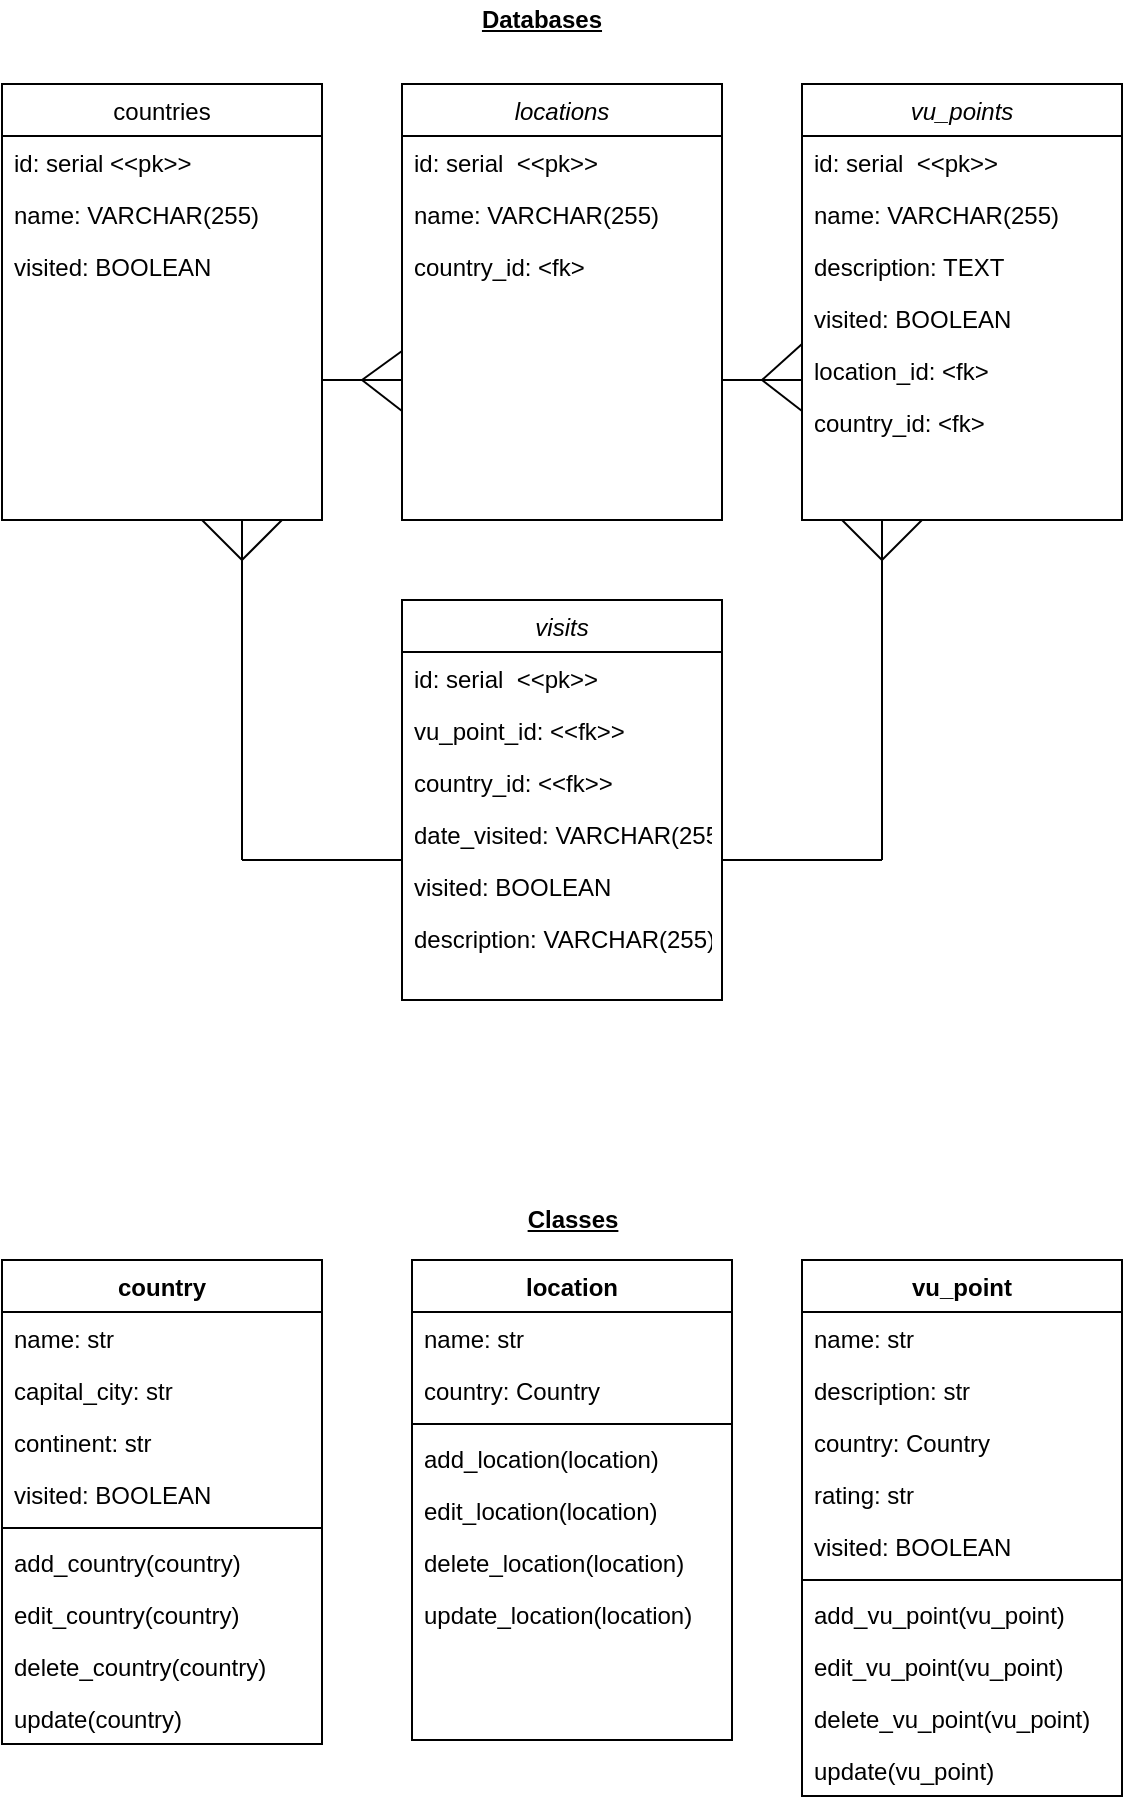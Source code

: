 <mxfile version="14.6.6" type="device"><diagram id="C5RBs43oDa-KdzZeNtuy" name="Page-1"><mxGraphModel dx="1666" dy="737" grid="1" gridSize="10" guides="1" tooltips="1" connect="1" arrows="1" fold="1" page="1" pageScale="1" pageWidth="827" pageHeight="1169" math="0" shadow="0"><root><mxCell id="WIyWlLk6GJQsqaUBKTNV-0"/><mxCell id="WIyWlLk6GJQsqaUBKTNV-1" parent="WIyWlLk6GJQsqaUBKTNV-0"/><mxCell id="zkfFHV4jXpPFQw0GAbJ--17" value="countries" style="swimlane;fontStyle=0;align=center;verticalAlign=top;childLayout=stackLayout;horizontal=1;startSize=26;horizontalStack=0;resizeParent=1;resizeLast=0;collapsible=1;marginBottom=0;rounded=0;shadow=0;strokeWidth=1;" parent="WIyWlLk6GJQsqaUBKTNV-1" vertex="1"><mxGeometry x="80" y="52" width="160" height="218" as="geometry"><mxRectangle x="550" y="140" width="160" height="26" as="alternateBounds"/></mxGeometry></mxCell><mxCell id="zkfFHV4jXpPFQw0GAbJ--18" value="id: serial &lt;&lt;pk&gt;&gt;" style="text;align=left;verticalAlign=top;spacingLeft=4;spacingRight=4;overflow=hidden;rotatable=0;points=[[0,0.5],[1,0.5]];portConstraint=eastwest;" parent="zkfFHV4jXpPFQw0GAbJ--17" vertex="1"><mxGeometry y="26" width="160" height="26" as="geometry"/></mxCell><mxCell id="zkfFHV4jXpPFQw0GAbJ--19" value="name: VARCHAR(255)" style="text;align=left;verticalAlign=top;spacingLeft=4;spacingRight=4;overflow=hidden;rotatable=0;points=[[0,0.5],[1,0.5]];portConstraint=eastwest;rounded=0;shadow=0;html=0;" parent="zkfFHV4jXpPFQw0GAbJ--17" vertex="1"><mxGeometry y="52" width="160" height="26" as="geometry"/></mxCell><mxCell id="zkfFHV4jXpPFQw0GAbJ--22" value="visited: BOOLEAN" style="text;align=left;verticalAlign=top;spacingLeft=4;spacingRight=4;overflow=hidden;rotatable=0;points=[[0,0.5],[1,0.5]];portConstraint=eastwest;rounded=0;shadow=0;html=0;" parent="zkfFHV4jXpPFQw0GAbJ--17" vertex="1"><mxGeometry y="78" width="160" height="30" as="geometry"/></mxCell><mxCell id="t9X4mKfFPGeHqSXfx-jk-0" value="vu_points" style="swimlane;fontStyle=2;align=center;verticalAlign=top;childLayout=stackLayout;horizontal=1;startSize=26;horizontalStack=0;resizeParent=1;resizeLast=0;collapsible=1;marginBottom=0;rounded=0;shadow=0;strokeWidth=1;" parent="WIyWlLk6GJQsqaUBKTNV-1" vertex="1"><mxGeometry x="480" y="52" width="160" height="218" as="geometry"><mxRectangle x="230" y="140" width="160" height="26" as="alternateBounds"/></mxGeometry></mxCell><mxCell id="t9X4mKfFPGeHqSXfx-jk-1" value="id: serial  &lt;&lt;pk&gt;&gt;" style="text;align=left;verticalAlign=top;spacingLeft=4;spacingRight=4;overflow=hidden;rotatable=0;points=[[0,0.5],[1,0.5]];portConstraint=eastwest;" parent="t9X4mKfFPGeHqSXfx-jk-0" vertex="1"><mxGeometry y="26" width="160" height="26" as="geometry"/></mxCell><mxCell id="t9X4mKfFPGeHqSXfx-jk-2" value="name: VARCHAR(255)" style="text;align=left;verticalAlign=top;spacingLeft=4;spacingRight=4;overflow=hidden;rotatable=0;points=[[0,0.5],[1,0.5]];portConstraint=eastwest;rounded=0;shadow=0;html=0;" parent="t9X4mKfFPGeHqSXfx-jk-0" vertex="1"><mxGeometry y="52" width="160" height="26" as="geometry"/></mxCell><mxCell id="t9X4mKfFPGeHqSXfx-jk-6" value="description: TEXT" style="text;align=left;verticalAlign=top;spacingLeft=4;spacingRight=4;overflow=hidden;rotatable=0;points=[[0,0.5],[1,0.5]];portConstraint=eastwest;rounded=0;shadow=0;html=0;" parent="t9X4mKfFPGeHqSXfx-jk-0" vertex="1"><mxGeometry y="78" width="160" height="26" as="geometry"/></mxCell><mxCell id="t9X4mKfFPGeHqSXfx-jk-20" value="visited: BOOLEAN" style="text;align=left;verticalAlign=top;spacingLeft=4;spacingRight=4;overflow=hidden;rotatable=0;points=[[0,0.5],[1,0.5]];portConstraint=eastwest;rounded=0;shadow=0;html=0;" parent="t9X4mKfFPGeHqSXfx-jk-0" vertex="1"><mxGeometry y="104" width="160" height="26" as="geometry"/></mxCell><mxCell id="t9X4mKfFPGeHqSXfx-jk-82" value="location_id: &lt;fk&gt;" style="text;align=left;verticalAlign=top;spacingLeft=4;spacingRight=4;overflow=hidden;rotatable=0;points=[[0,0.5],[1,0.5]];portConstraint=eastwest;rounded=0;shadow=0;html=0;" parent="t9X4mKfFPGeHqSXfx-jk-0" vertex="1"><mxGeometry y="130" width="160" height="26" as="geometry"/></mxCell><mxCell id="t9X4mKfFPGeHqSXfx-jk-7" value="country_id: &lt;fk&gt;" style="text;align=left;verticalAlign=top;spacingLeft=4;spacingRight=4;overflow=hidden;rotatable=0;points=[[0,0.5],[1,0.5]];portConstraint=eastwest;rounded=0;shadow=0;html=0;" parent="t9X4mKfFPGeHqSXfx-jk-0" vertex="1"><mxGeometry y="156" width="160" height="26" as="geometry"/></mxCell><mxCell id="t9X4mKfFPGeHqSXfx-jk-18" value="Databases" style="text;html=1;strokeColor=none;fillColor=none;align=center;verticalAlign=middle;whiteSpace=wrap;rounded=0;fontStyle=5" parent="WIyWlLk6GJQsqaUBKTNV-1" vertex="1"><mxGeometry x="305" y="10" width="90" height="20" as="geometry"/></mxCell><mxCell id="t9X4mKfFPGeHqSXfx-jk-21" value="visits&#10;" style="swimlane;fontStyle=2;align=center;verticalAlign=top;childLayout=stackLayout;horizontal=1;startSize=26;horizontalStack=0;resizeParent=1;resizeLast=0;collapsible=1;marginBottom=0;rounded=0;shadow=0;strokeWidth=1;" parent="WIyWlLk6GJQsqaUBKTNV-1" vertex="1"><mxGeometry x="280" y="310" width="160" height="200" as="geometry"><mxRectangle x="280" y="310" width="160" height="26" as="alternateBounds"/></mxGeometry></mxCell><mxCell id="t9X4mKfFPGeHqSXfx-jk-22" value="id: serial  &lt;&lt;pk&gt;&gt;" style="text;align=left;verticalAlign=top;spacingLeft=4;spacingRight=4;overflow=hidden;rotatable=0;points=[[0,0.5],[1,0.5]];portConstraint=eastwest;" parent="t9X4mKfFPGeHqSXfx-jk-21" vertex="1"><mxGeometry y="26" width="160" height="26" as="geometry"/></mxCell><mxCell id="t9X4mKfFPGeHqSXfx-jk-23" value="vu_point_id: &lt;&lt;fk&gt;&gt;" style="text;align=left;verticalAlign=top;spacingLeft=4;spacingRight=4;overflow=hidden;rotatable=0;points=[[0,0.5],[1,0.5]];portConstraint=eastwest;rounded=0;shadow=0;html=0;" parent="t9X4mKfFPGeHqSXfx-jk-21" vertex="1"><mxGeometry y="52" width="160" height="26" as="geometry"/></mxCell><mxCell id="t9X4mKfFPGeHqSXfx-jk-27" value="country_id: &lt;&lt;fk&gt;&gt;" style="text;align=left;verticalAlign=top;spacingLeft=4;spacingRight=4;overflow=hidden;rotatable=0;points=[[0,0.5],[1,0.5]];portConstraint=eastwest;rounded=0;shadow=0;html=0;" parent="t9X4mKfFPGeHqSXfx-jk-21" vertex="1"><mxGeometry y="78" width="160" height="26" as="geometry"/></mxCell><mxCell id="t9X4mKfFPGeHqSXfx-jk-24" value="date_visited: VARCHAR(255)&#10;" style="text;align=left;verticalAlign=top;spacingLeft=4;spacingRight=4;overflow=hidden;rotatable=0;points=[[0,0.5],[1,0.5]];portConstraint=eastwest;rounded=0;shadow=0;html=0;" parent="t9X4mKfFPGeHqSXfx-jk-21" vertex="1"><mxGeometry y="104" width="160" height="26" as="geometry"/></mxCell><mxCell id="t9X4mKfFPGeHqSXfx-jk-25" value="visited: BOOLEAN" style="text;align=left;verticalAlign=top;spacingLeft=4;spacingRight=4;overflow=hidden;rotatable=0;points=[[0,0.5],[1,0.5]];portConstraint=eastwest;rounded=0;shadow=0;html=0;" parent="t9X4mKfFPGeHqSXfx-jk-21" vertex="1"><mxGeometry y="130" width="160" height="26" as="geometry"/></mxCell><mxCell id="t9X4mKfFPGeHqSXfx-jk-26" value="description: VARCHAR(255)" style="text;align=left;verticalAlign=top;spacingLeft=4;spacingRight=4;overflow=hidden;rotatable=0;points=[[0,0.5],[1,0.5]];portConstraint=eastwest;rounded=0;shadow=0;html=0;" parent="t9X4mKfFPGeHqSXfx-jk-21" vertex="1"><mxGeometry y="156" width="160" height="26" as="geometry"/></mxCell><mxCell id="t9X4mKfFPGeHqSXfx-jk-42" value="Classes" style="text;html=1;align=center;verticalAlign=middle;resizable=0;points=[];autosize=1;strokeColor=none;fontStyle=5" parent="WIyWlLk6GJQsqaUBKTNV-1" vertex="1"><mxGeometry x="335" y="610" width="60" height="20" as="geometry"/></mxCell><mxCell id="t9X4mKfFPGeHqSXfx-jk-52" value="country" style="swimlane;fontStyle=1;align=center;verticalAlign=top;childLayout=stackLayout;horizontal=1;startSize=26;horizontalStack=0;resizeParent=1;resizeParentMax=0;resizeLast=0;collapsible=1;marginBottom=0;" parent="WIyWlLk6GJQsqaUBKTNV-1" vertex="1"><mxGeometry x="80" y="640" width="160" height="242" as="geometry"/></mxCell><mxCell id="t9X4mKfFPGeHqSXfx-jk-53" value="name: str" style="text;strokeColor=none;fillColor=none;align=left;verticalAlign=top;spacingLeft=4;spacingRight=4;overflow=hidden;rotatable=0;points=[[0,0.5],[1,0.5]];portConstraint=eastwest;" parent="t9X4mKfFPGeHqSXfx-jk-52" vertex="1"><mxGeometry y="26" width="160" height="26" as="geometry"/></mxCell><mxCell id="t9X4mKfFPGeHqSXfx-jk-56" value="capital_city: str" style="text;strokeColor=none;fillColor=none;align=left;verticalAlign=top;spacingLeft=4;spacingRight=4;overflow=hidden;rotatable=0;points=[[0,0.5],[1,0.5]];portConstraint=eastwest;" parent="t9X4mKfFPGeHqSXfx-jk-52" vertex="1"><mxGeometry y="52" width="160" height="26" as="geometry"/></mxCell><mxCell id="t9X4mKfFPGeHqSXfx-jk-57" value="continent: str" style="text;strokeColor=none;fillColor=none;align=left;verticalAlign=top;spacingLeft=4;spacingRight=4;overflow=hidden;rotatable=0;points=[[0,0.5],[1,0.5]];portConstraint=eastwest;" parent="t9X4mKfFPGeHqSXfx-jk-52" vertex="1"><mxGeometry y="78" width="160" height="26" as="geometry"/></mxCell><mxCell id="t9X4mKfFPGeHqSXfx-jk-59" value="visited: BOOLEAN" style="text;strokeColor=none;fillColor=none;align=left;verticalAlign=top;spacingLeft=4;spacingRight=4;overflow=hidden;rotatable=0;points=[[0,0.5],[1,0.5]];portConstraint=eastwest;" parent="t9X4mKfFPGeHqSXfx-jk-52" vertex="1"><mxGeometry y="104" width="160" height="26" as="geometry"/></mxCell><mxCell id="t9X4mKfFPGeHqSXfx-jk-54" value="" style="line;strokeWidth=1;fillColor=none;align=left;verticalAlign=middle;spacingTop=-1;spacingLeft=3;spacingRight=3;rotatable=0;labelPosition=right;points=[];portConstraint=eastwest;" parent="t9X4mKfFPGeHqSXfx-jk-52" vertex="1"><mxGeometry y="130" width="160" height="8" as="geometry"/></mxCell><mxCell id="t9X4mKfFPGeHqSXfx-jk-55" value="add_country(country)" style="text;strokeColor=none;fillColor=none;align=left;verticalAlign=top;spacingLeft=4;spacingRight=4;overflow=hidden;rotatable=0;points=[[0,0.5],[1,0.5]];portConstraint=eastwest;" parent="t9X4mKfFPGeHqSXfx-jk-52" vertex="1"><mxGeometry y="138" width="160" height="26" as="geometry"/></mxCell><mxCell id="t9X4mKfFPGeHqSXfx-jk-58" value="edit_country(country)" style="text;strokeColor=none;fillColor=none;align=left;verticalAlign=top;spacingLeft=4;spacingRight=4;overflow=hidden;rotatable=0;points=[[0,0.5],[1,0.5]];portConstraint=eastwest;" parent="t9X4mKfFPGeHqSXfx-jk-52" vertex="1"><mxGeometry y="164" width="160" height="26" as="geometry"/></mxCell><mxCell id="t9X4mKfFPGeHqSXfx-jk-75" value="delete_country(country)" style="text;strokeColor=none;fillColor=none;align=left;verticalAlign=top;spacingLeft=4;spacingRight=4;overflow=hidden;rotatable=0;points=[[0,0.5],[1,0.5]];portConstraint=eastwest;" parent="t9X4mKfFPGeHqSXfx-jk-52" vertex="1"><mxGeometry y="190" width="160" height="26" as="geometry"/></mxCell><mxCell id="t9X4mKfFPGeHqSXfx-jk-73" value="update(country)" style="text;strokeColor=none;fillColor=none;align=left;verticalAlign=top;spacingLeft=4;spacingRight=4;overflow=hidden;rotatable=0;points=[[0,0.5],[1,0.5]];portConstraint=eastwest;" parent="t9X4mKfFPGeHqSXfx-jk-52" vertex="1"><mxGeometry y="216" width="160" height="26" as="geometry"/></mxCell><mxCell id="t9X4mKfFPGeHqSXfx-jk-60" value="vu_point" style="swimlane;fontStyle=1;align=center;verticalAlign=top;childLayout=stackLayout;horizontal=1;startSize=26;horizontalStack=0;resizeParent=1;resizeParentMax=0;resizeLast=0;collapsible=1;marginBottom=0;" parent="WIyWlLk6GJQsqaUBKTNV-1" vertex="1"><mxGeometry x="480" y="640" width="160" height="268" as="geometry"/></mxCell><mxCell id="t9X4mKfFPGeHqSXfx-jk-61" value="name: str" style="text;strokeColor=none;fillColor=none;align=left;verticalAlign=top;spacingLeft=4;spacingRight=4;overflow=hidden;rotatable=0;points=[[0,0.5],[1,0.5]];portConstraint=eastwest;" parent="t9X4mKfFPGeHqSXfx-jk-60" vertex="1"><mxGeometry y="26" width="160" height="26" as="geometry"/></mxCell><mxCell id="t9X4mKfFPGeHqSXfx-jk-62" value="description: str" style="text;strokeColor=none;fillColor=none;align=left;verticalAlign=top;spacingLeft=4;spacingRight=4;overflow=hidden;rotatable=0;points=[[0,0.5],[1,0.5]];portConstraint=eastwest;" parent="t9X4mKfFPGeHqSXfx-jk-60" vertex="1"><mxGeometry y="52" width="160" height="26" as="geometry"/></mxCell><mxCell id="t9X4mKfFPGeHqSXfx-jk-68" value="country: Country" style="text;strokeColor=none;fillColor=none;align=left;verticalAlign=top;spacingLeft=4;spacingRight=4;overflow=hidden;rotatable=0;points=[[0,0.5],[1,0.5]];portConstraint=eastwest;" parent="t9X4mKfFPGeHqSXfx-jk-60" vertex="1"><mxGeometry y="78" width="160" height="26" as="geometry"/></mxCell><mxCell id="t9X4mKfFPGeHqSXfx-jk-63" value="rating: str" style="text;strokeColor=none;fillColor=none;align=left;verticalAlign=top;spacingLeft=4;spacingRight=4;overflow=hidden;rotatable=0;points=[[0,0.5],[1,0.5]];portConstraint=eastwest;" parent="t9X4mKfFPGeHqSXfx-jk-60" vertex="1"><mxGeometry y="104" width="160" height="26" as="geometry"/></mxCell><mxCell id="t9X4mKfFPGeHqSXfx-jk-64" value="visited: BOOLEAN" style="text;strokeColor=none;fillColor=none;align=left;verticalAlign=top;spacingLeft=4;spacingRight=4;overflow=hidden;rotatable=0;points=[[0,0.5],[1,0.5]];portConstraint=eastwest;" parent="t9X4mKfFPGeHqSXfx-jk-60" vertex="1"><mxGeometry y="130" width="160" height="26" as="geometry"/></mxCell><mxCell id="t9X4mKfFPGeHqSXfx-jk-65" value="" style="line;strokeWidth=1;fillColor=none;align=left;verticalAlign=middle;spacingTop=-1;spacingLeft=3;spacingRight=3;rotatable=0;labelPosition=right;points=[];portConstraint=eastwest;" parent="t9X4mKfFPGeHqSXfx-jk-60" vertex="1"><mxGeometry y="156" width="160" height="8" as="geometry"/></mxCell><mxCell id="t9X4mKfFPGeHqSXfx-jk-66" value="add_vu_point(vu_point)" style="text;strokeColor=none;fillColor=none;align=left;verticalAlign=top;spacingLeft=4;spacingRight=4;overflow=hidden;rotatable=0;points=[[0,0.5],[1,0.5]];portConstraint=eastwest;" parent="t9X4mKfFPGeHqSXfx-jk-60" vertex="1"><mxGeometry y="164" width="160" height="26" as="geometry"/></mxCell><mxCell id="t9X4mKfFPGeHqSXfx-jk-67" value="edit_vu_point(vu_point)" style="text;strokeColor=none;fillColor=none;align=left;verticalAlign=top;spacingLeft=4;spacingRight=4;overflow=hidden;rotatable=0;points=[[0,0.5],[1,0.5]];portConstraint=eastwest;" parent="t9X4mKfFPGeHqSXfx-jk-60" vertex="1"><mxGeometry y="190" width="160" height="26" as="geometry"/></mxCell><mxCell id="t9X4mKfFPGeHqSXfx-jk-72" value="delete_vu_point(vu_point)" style="text;strokeColor=none;fillColor=none;align=left;verticalAlign=top;spacingLeft=4;spacingRight=4;overflow=hidden;rotatable=0;points=[[0,0.5],[1,0.5]];portConstraint=eastwest;" parent="t9X4mKfFPGeHqSXfx-jk-60" vertex="1"><mxGeometry y="216" width="160" height="26" as="geometry"/></mxCell><mxCell id="t9X4mKfFPGeHqSXfx-jk-74" value="update(vu_point)" style="text;strokeColor=none;fillColor=none;align=left;verticalAlign=top;spacingLeft=4;spacingRight=4;overflow=hidden;rotatable=0;points=[[0,0.5],[1,0.5]];portConstraint=eastwest;" parent="t9X4mKfFPGeHqSXfx-jk-60" vertex="1"><mxGeometry y="242" width="160" height="26" as="geometry"/></mxCell><mxCell id="t9X4mKfFPGeHqSXfx-jk-76" value="locations" style="swimlane;fontStyle=2;align=center;verticalAlign=top;childLayout=stackLayout;horizontal=1;startSize=26;horizontalStack=0;resizeParent=1;resizeLast=0;collapsible=1;marginBottom=0;rounded=0;shadow=0;strokeWidth=1;" parent="WIyWlLk6GJQsqaUBKTNV-1" vertex="1"><mxGeometry x="280" y="52" width="160" height="218" as="geometry"><mxRectangle x="230" y="140" width="160" height="26" as="alternateBounds"/></mxGeometry></mxCell><mxCell id="t9X4mKfFPGeHqSXfx-jk-77" value="id: serial  &lt;&lt;pk&gt;&gt;" style="text;align=left;verticalAlign=top;spacingLeft=4;spacingRight=4;overflow=hidden;rotatable=0;points=[[0,0.5],[1,0.5]];portConstraint=eastwest;" parent="t9X4mKfFPGeHqSXfx-jk-76" vertex="1"><mxGeometry y="26" width="160" height="26" as="geometry"/></mxCell><mxCell id="t9X4mKfFPGeHqSXfx-jk-78" value="name: VARCHAR(255)" style="text;align=left;verticalAlign=top;spacingLeft=4;spacingRight=4;overflow=hidden;rotatable=0;points=[[0,0.5],[1,0.5]];portConstraint=eastwest;rounded=0;shadow=0;html=0;" parent="t9X4mKfFPGeHqSXfx-jk-76" vertex="1"><mxGeometry y="52" width="160" height="26" as="geometry"/></mxCell><mxCell id="t9X4mKfFPGeHqSXfx-jk-81" value="country_id: &lt;fk&gt;" style="text;align=left;verticalAlign=top;spacingLeft=4;spacingRight=4;overflow=hidden;rotatable=0;points=[[0,0.5],[1,0.5]];portConstraint=eastwest;rounded=0;shadow=0;html=0;" parent="t9X4mKfFPGeHqSXfx-jk-76" vertex="1"><mxGeometry y="78" width="160" height="26" as="geometry"/></mxCell><mxCell id="t9X4mKfFPGeHqSXfx-jk-83" value="" style="endArrow=none;html=1;" parent="WIyWlLk6GJQsqaUBKTNV-1" edge="1"><mxGeometry width="50" height="50" relative="1" as="geometry"><mxPoint x="240" y="200" as="sourcePoint"/><mxPoint x="280" y="200" as="targetPoint"/></mxGeometry></mxCell><mxCell id="t9X4mKfFPGeHqSXfx-jk-84" value="" style="endArrow=none;html=1;" parent="WIyWlLk6GJQsqaUBKTNV-1" edge="1"><mxGeometry width="50" height="50" relative="1" as="geometry"><mxPoint x="440" y="200.0" as="sourcePoint"/><mxPoint x="480" y="200" as="targetPoint"/></mxGeometry></mxCell><mxCell id="t9X4mKfFPGeHqSXfx-jk-85" value="" style="endArrow=none;html=1;entryX=0;entryY=0.75;entryDx=0;entryDy=0;" parent="WIyWlLk6GJQsqaUBKTNV-1" target="t9X4mKfFPGeHqSXfx-jk-76" edge="1"><mxGeometry width="50" height="50" relative="1" as="geometry"><mxPoint x="260" y="200" as="sourcePoint"/><mxPoint x="290" y="200.0" as="targetPoint"/></mxGeometry></mxCell><mxCell id="t9X4mKfFPGeHqSXfx-jk-86" value="" style="endArrow=none;html=1;entryX=0;entryY=0.75;entryDx=0;entryDy=0;" parent="WIyWlLk6GJQsqaUBKTNV-1" edge="1"><mxGeometry width="50" height="50" relative="1" as="geometry"><mxPoint x="260" y="200" as="sourcePoint"/><mxPoint x="280" y="185.5" as="targetPoint"/></mxGeometry></mxCell><mxCell id="t9X4mKfFPGeHqSXfx-jk-87" value="" style="endArrow=none;html=1;entryX=0;entryY=0.75;entryDx=0;entryDy=0;" parent="WIyWlLk6GJQsqaUBKTNV-1" edge="1"><mxGeometry width="50" height="50" relative="1" as="geometry"><mxPoint x="460" y="200.0" as="sourcePoint"/><mxPoint x="480" y="215.5" as="targetPoint"/></mxGeometry></mxCell><mxCell id="t9X4mKfFPGeHqSXfx-jk-89" value="" style="endArrow=none;html=1;" parent="WIyWlLk6GJQsqaUBKTNV-1" edge="1"><mxGeometry width="50" height="50" relative="1" as="geometry"><mxPoint x="460" y="200" as="sourcePoint"/><mxPoint x="480" y="182" as="targetPoint"/></mxGeometry></mxCell><mxCell id="t9X4mKfFPGeHqSXfx-jk-91" value="" style="endArrow=none;html=1;" parent="WIyWlLk6GJQsqaUBKTNV-1" edge="1"><mxGeometry width="50" height="50" relative="1" as="geometry"><mxPoint x="200" y="440" as="sourcePoint"/><mxPoint x="200" y="270" as="targetPoint"/></mxGeometry></mxCell><mxCell id="t9X4mKfFPGeHqSXfx-jk-92" value="" style="endArrow=none;html=1;entryX=0;entryY=0;entryDx=0;entryDy=0;entryPerimeter=0;" parent="WIyWlLk6GJQsqaUBKTNV-1" target="t9X4mKfFPGeHqSXfx-jk-25" edge="1"><mxGeometry width="50" height="50" relative="1" as="geometry"><mxPoint x="200" y="440" as="sourcePoint"/><mxPoint x="250" y="390" as="targetPoint"/></mxGeometry></mxCell><mxCell id="t9X4mKfFPGeHqSXfx-jk-93" value="" style="endArrow=none;html=1;" parent="WIyWlLk6GJQsqaUBKTNV-1" edge="1"><mxGeometry width="50" height="50" relative="1" as="geometry"><mxPoint x="520" y="440" as="sourcePoint"/><mxPoint x="520" y="270.0" as="targetPoint"/></mxGeometry></mxCell><mxCell id="t9X4mKfFPGeHqSXfx-jk-94" value="" style="endArrow=none;html=1;entryX=0;entryY=0;entryDx=0;entryDy=0;entryPerimeter=0;" parent="WIyWlLk6GJQsqaUBKTNV-1" edge="1"><mxGeometry width="50" height="50" relative="1" as="geometry"><mxPoint x="440" y="440" as="sourcePoint"/><mxPoint x="520" y="440" as="targetPoint"/></mxGeometry></mxCell><mxCell id="t9X4mKfFPGeHqSXfx-jk-95" value="" style="endArrow=none;html=1;" parent="WIyWlLk6GJQsqaUBKTNV-1" edge="1"><mxGeometry width="50" height="50" relative="1" as="geometry"><mxPoint x="200" y="290" as="sourcePoint"/><mxPoint x="220" y="270" as="targetPoint"/></mxGeometry></mxCell><mxCell id="t9X4mKfFPGeHqSXfx-jk-96" value="" style="endArrow=none;html=1;" parent="WIyWlLk6GJQsqaUBKTNV-1" edge="1"><mxGeometry width="50" height="50" relative="1" as="geometry"><mxPoint x="200" y="290" as="sourcePoint"/><mxPoint x="180" y="270.0" as="targetPoint"/></mxGeometry></mxCell><mxCell id="t9X4mKfFPGeHqSXfx-jk-97" value="" style="endArrow=none;html=1;" parent="WIyWlLk6GJQsqaUBKTNV-1" edge="1"><mxGeometry width="50" height="50" relative="1" as="geometry"><mxPoint x="520" y="290.0" as="sourcePoint"/><mxPoint x="500" y="270.0" as="targetPoint"/></mxGeometry></mxCell><mxCell id="t9X4mKfFPGeHqSXfx-jk-98" value="" style="endArrow=none;html=1;" parent="WIyWlLk6GJQsqaUBKTNV-1" edge="1"><mxGeometry width="50" height="50" relative="1" as="geometry"><mxPoint x="520" y="290.0" as="sourcePoint"/><mxPoint x="540" y="270.0" as="targetPoint"/></mxGeometry></mxCell><mxCell id="t9X4mKfFPGeHqSXfx-jk-99" value="location" style="swimlane;fontStyle=1;align=center;verticalAlign=top;childLayout=stackLayout;horizontal=1;startSize=26;horizontalStack=0;resizeParent=1;resizeLast=0;collapsible=1;marginBottom=0;rounded=0;shadow=0;strokeWidth=1;" parent="WIyWlLk6GJQsqaUBKTNV-1" vertex="1"><mxGeometry x="285" y="640" width="160" height="240" as="geometry"><mxRectangle x="230" y="140" width="160" height="26" as="alternateBounds"/></mxGeometry></mxCell><mxCell id="t9X4mKfFPGeHqSXfx-jk-100" value="name: str" style="text;align=left;verticalAlign=top;spacingLeft=4;spacingRight=4;overflow=hidden;rotatable=0;points=[[0,0.5],[1,0.5]];portConstraint=eastwest;" parent="t9X4mKfFPGeHqSXfx-jk-99" vertex="1"><mxGeometry y="26" width="160" height="26" as="geometry"/></mxCell><mxCell id="t9X4mKfFPGeHqSXfx-jk-101" value="country: Country" style="text;align=left;verticalAlign=top;spacingLeft=4;spacingRight=4;overflow=hidden;rotatable=0;points=[[0,0.5],[1,0.5]];portConstraint=eastwest;rounded=0;shadow=0;html=0;" parent="t9X4mKfFPGeHqSXfx-jk-99" vertex="1"><mxGeometry y="52" width="160" height="26" as="geometry"/></mxCell><mxCell id="t9X4mKfFPGeHqSXfx-jk-103" value="" style="line;strokeWidth=1;fillColor=none;align=left;verticalAlign=middle;spacingTop=-1;spacingLeft=3;spacingRight=3;rotatable=0;labelPosition=right;points=[];portConstraint=eastwest;" parent="t9X4mKfFPGeHqSXfx-jk-99" vertex="1"><mxGeometry y="78" width="160" height="8" as="geometry"/></mxCell><mxCell id="t9X4mKfFPGeHqSXfx-jk-104" value="add_location(location)" style="text;strokeColor=none;fillColor=none;align=left;verticalAlign=top;spacingLeft=4;spacingRight=4;overflow=hidden;rotatable=0;points=[[0,0.5],[1,0.5]];portConstraint=eastwest;" parent="t9X4mKfFPGeHqSXfx-jk-99" vertex="1"><mxGeometry y="86" width="160" height="26" as="geometry"/></mxCell><mxCell id="t9X4mKfFPGeHqSXfx-jk-105" value="edit_location(location)" style="text;strokeColor=none;fillColor=none;align=left;verticalAlign=top;spacingLeft=4;spacingRight=4;overflow=hidden;rotatable=0;points=[[0,0.5],[1,0.5]];portConstraint=eastwest;" parent="t9X4mKfFPGeHqSXfx-jk-99" vertex="1"><mxGeometry y="112" width="160" height="26" as="geometry"/></mxCell><mxCell id="t9X4mKfFPGeHqSXfx-jk-106" value="delete_location(location)" style="text;strokeColor=none;fillColor=none;align=left;verticalAlign=top;spacingLeft=4;spacingRight=4;overflow=hidden;rotatable=0;points=[[0,0.5],[1,0.5]];portConstraint=eastwest;" parent="t9X4mKfFPGeHqSXfx-jk-99" vertex="1"><mxGeometry y="138" width="160" height="26" as="geometry"/></mxCell><mxCell id="t9X4mKfFPGeHqSXfx-jk-107" value="update_location(location)" style="text;strokeColor=none;fillColor=none;align=left;verticalAlign=top;spacingLeft=4;spacingRight=4;overflow=hidden;rotatable=0;points=[[0,0.5],[1,0.5]];portConstraint=eastwest;" parent="t9X4mKfFPGeHqSXfx-jk-99" vertex="1"><mxGeometry y="164" width="160" height="26" as="geometry"/></mxCell></root></mxGraphModel></diagram></mxfile>